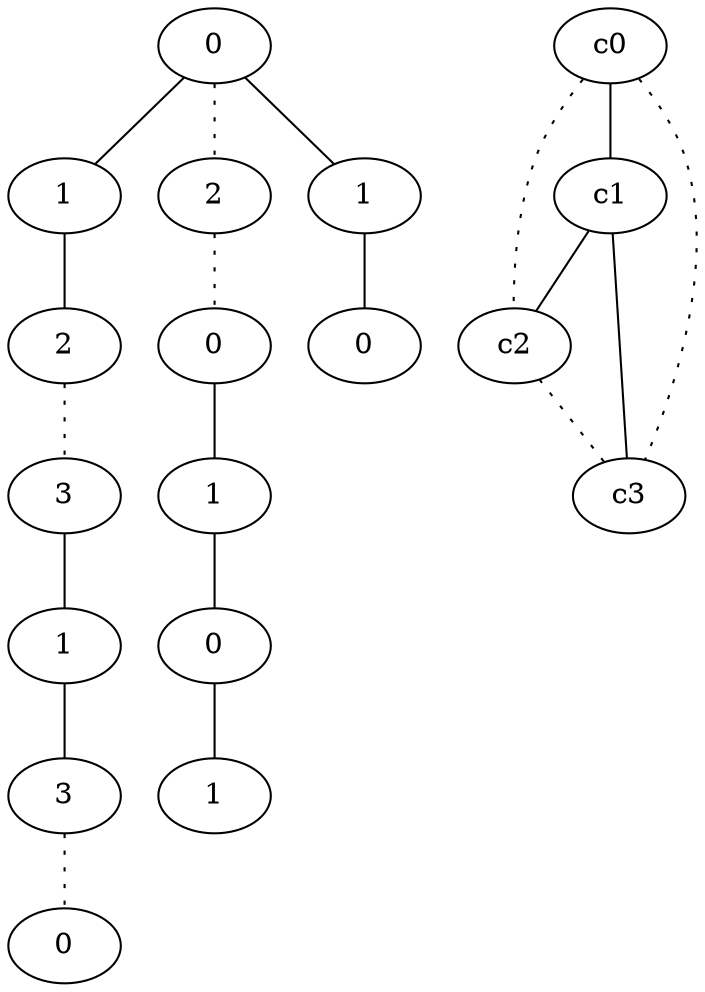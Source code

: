 graph {
a0[label=0];
a1[label=1];
a2[label=2];
a3[label=3];
a4[label=1];
a5[label=3];
a6[label=0];
a7[label=2];
a8[label=0];
a9[label=1];
a10[label=0];
a11[label=1];
a12[label=1];
a13[label=0];
a0 -- a1;
a0 -- a7 [style=dotted];
a0 -- a12;
a1 -- a2;
a2 -- a3 [style=dotted];
a3 -- a4;
a4 -- a5;
a5 -- a6 [style=dotted];
a7 -- a8 [style=dotted];
a8 -- a9;
a9 -- a10;
a10 -- a11;
a12 -- a13;
c0 -- c1;
c0 -- c2 [style=dotted];
c0 -- c3 [style=dotted];
c1 -- c2;
c1 -- c3;
c2 -- c3 [style=dotted];
}
